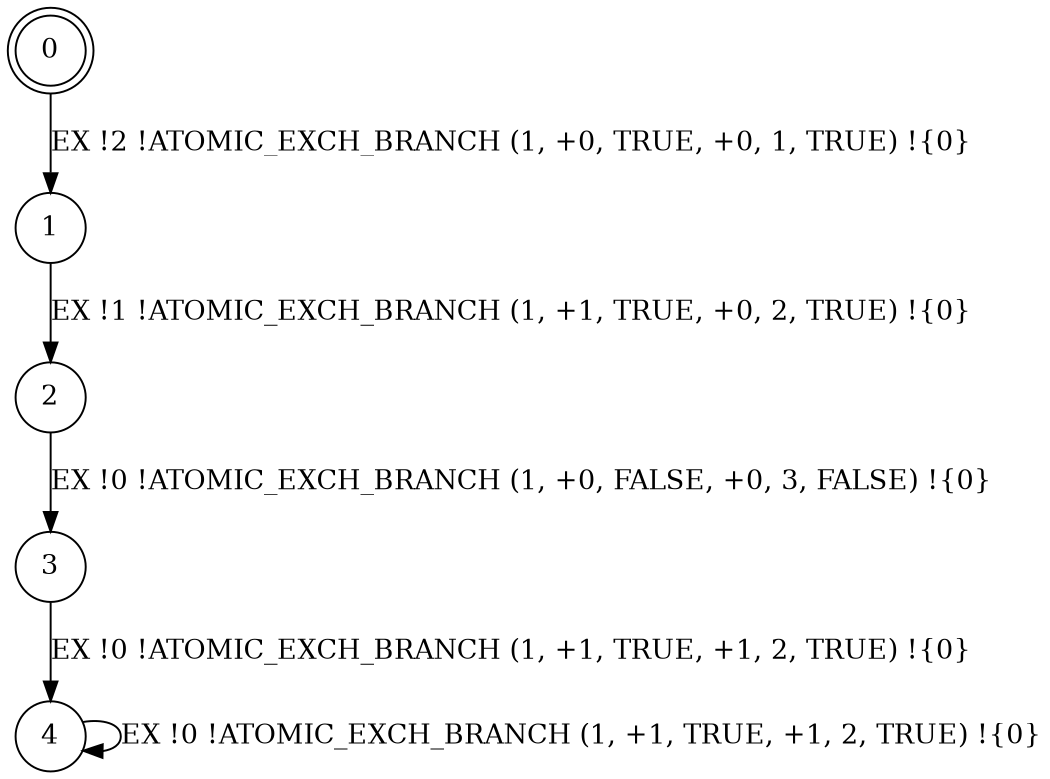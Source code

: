 digraph BCG {
size = "7, 10.5";
center = TRUE;
node [shape = circle];
0 [peripheries = 2];
0 -> 1 [label = "EX !2 !ATOMIC_EXCH_BRANCH (1, +0, TRUE, +0, 1, TRUE) !{0}"];
1 -> 2 [label = "EX !1 !ATOMIC_EXCH_BRANCH (1, +1, TRUE, +0, 2, TRUE) !{0}"];
2 -> 3 [label = "EX !0 !ATOMIC_EXCH_BRANCH (1, +0, FALSE, +0, 3, FALSE) !{0}"];
3 -> 4 [label = "EX !0 !ATOMIC_EXCH_BRANCH (1, +1, TRUE, +1, 2, TRUE) !{0}"];
4 -> 4 [label = "EX !0 !ATOMIC_EXCH_BRANCH (1, +1, TRUE, +1, 2, TRUE) !{0}"];
}
